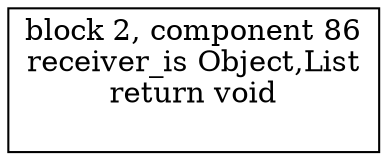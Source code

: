 digraph "Object()" {
size = "11,7.5";
codeblock_2 [ shape = box, label = "block 2, component 86\nreceiver_is Object,List\nreturn void\n\n"];
}
